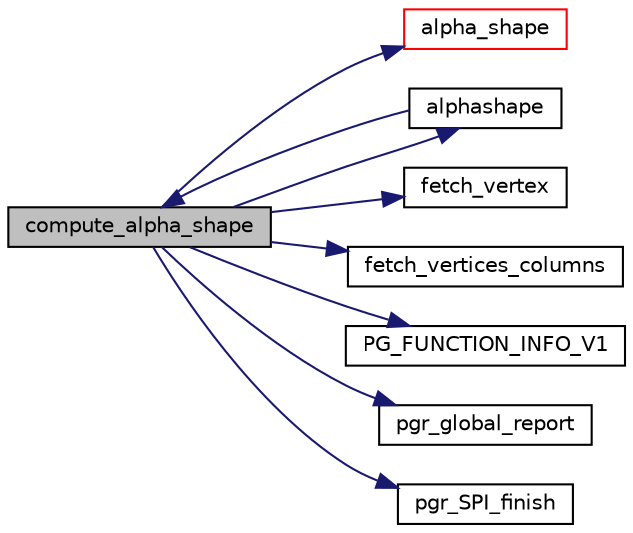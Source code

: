 digraph "compute_alpha_shape"
{
  edge [fontname="Helvetica",fontsize="10",labelfontname="Helvetica",labelfontsize="10"];
  node [fontname="Helvetica",fontsize="10",shape=record];
  rankdir="LR";
  Node21 [label="compute_alpha_shape",height=0.2,width=0.4,color="black", fillcolor="grey75", style="filled", fontcolor="black"];
  Node21 -> Node22 [color="midnightblue",fontsize="10",style="solid",fontname="Helvetica"];
  Node22 [label="alpha_shape",height=0.2,width=0.4,color="red", fillcolor="white", style="filled",URL="$alpha__driver_8cpp.html#a656e571bf590b5b3f71939592d599690"];
  Node21 -> Node34 [color="midnightblue",fontsize="10",style="solid",fontname="Helvetica"];
  Node34 [label="alphashape",height=0.2,width=0.4,color="black", fillcolor="white", style="filled",URL="$alpha_8c.html#a7539769eb3b91d75704c2d9b775129c3"];
  Node34 -> Node21 [color="midnightblue",fontsize="10",style="solid",fontname="Helvetica"];
  Node21 -> Node35 [color="midnightblue",fontsize="10",style="solid",fontname="Helvetica"];
  Node35 [label="fetch_vertex",height=0.2,width=0.4,color="black", fillcolor="white", style="filled",URL="$alpha_8c.html#ad02862c5f625c4a429bbfe0596c93c76"];
  Node21 -> Node36 [color="midnightblue",fontsize="10",style="solid",fontname="Helvetica"];
  Node36 [label="fetch_vertices_columns",height=0.2,width=0.4,color="black", fillcolor="white", style="filled",URL="$alpha_8c.html#aae005778b70e07968ac950c42a4ff58e"];
  Node21 -> Node37 [color="midnightblue",fontsize="10",style="solid",fontname="Helvetica"];
  Node37 [label="PG_FUNCTION_INFO_V1",height=0.2,width=0.4,color="black", fillcolor="white", style="filled",URL="$alpha_8c.html#aa06bd1facff6ef040f510e2eb7c69257"];
  Node21 -> Node38 [color="midnightblue",fontsize="10",style="solid",fontname="Helvetica"];
  Node38 [label="pgr_global_report",height=0.2,width=0.4,color="black", fillcolor="white", style="filled",URL="$e__report_8c.html#aa7833fe4baf65aa901e1129575e7deb2",tooltip="notice & error "];
  Node21 -> Node39 [color="midnightblue",fontsize="10",style="solid",fontname="Helvetica"];
  Node39 [label="pgr_SPI_finish",height=0.2,width=0.4,color="black", fillcolor="white", style="filled",URL="$postgres__connection_8c.html#ae36e7862564b5e72c25c9e26ae8e355f"];
}
